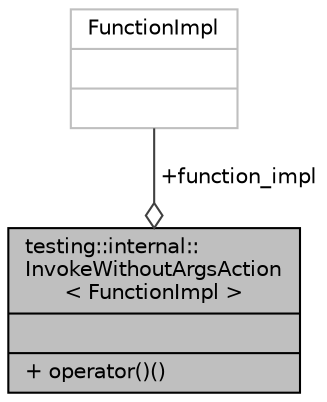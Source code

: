 digraph "testing::internal::InvokeWithoutArgsAction&lt; FunctionImpl &gt;"
{
 // LATEX_PDF_SIZE
  bgcolor="transparent";
  edge [fontname="Helvetica",fontsize="10",labelfontname="Helvetica",labelfontsize="10"];
  node [fontname="Helvetica",fontsize="10",shape=record];
  Node1 [label="{testing::internal::\lInvokeWithoutArgsAction\l\< FunctionImpl \>\n||+ operator()()\l}",height=0.2,width=0.4,color="black", fillcolor="grey75", style="filled", fontcolor="black",tooltip=" "];
  Node2 -> Node1 [color="grey25",fontsize="10",style="solid",label=" +function_impl" ,arrowhead="odiamond",fontname="Helvetica"];
  Node2 [label="{FunctionImpl\n||}",height=0.2,width=0.4,color="grey75",tooltip=" "];
}

